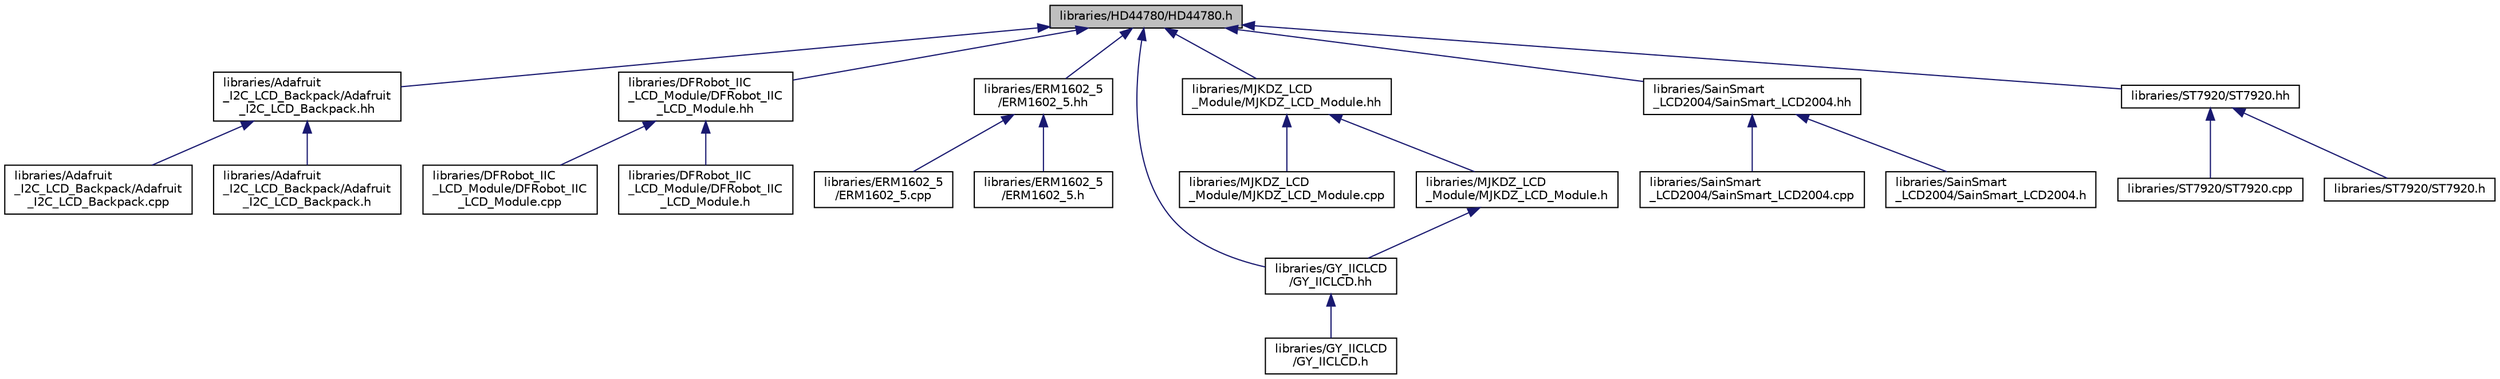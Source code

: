 digraph "libraries/HD44780/HD44780.h"
{
  edge [fontname="Helvetica",fontsize="10",labelfontname="Helvetica",labelfontsize="10"];
  node [fontname="Helvetica",fontsize="10",shape=record];
  Node1 [label="libraries/HD44780/HD44780.h",height=0.2,width=0.4,color="black", fillcolor="grey75", style="filled", fontcolor="black"];
  Node1 -> Node2 [dir="back",color="midnightblue",fontsize="10",style="solid",fontname="Helvetica"];
  Node2 [label="libraries/Adafruit\l_I2C_LCD_Backpack/Adafruit\l_I2C_LCD_Backpack.hh",height=0.2,width=0.4,color="black", fillcolor="white", style="filled",URL="$d7/d34/Adafruit__I2C__LCD__Backpack_8hh.html"];
  Node2 -> Node3 [dir="back",color="midnightblue",fontsize="10",style="solid",fontname="Helvetica"];
  Node3 [label="libraries/Adafruit\l_I2C_LCD_Backpack/Adafruit\l_I2C_LCD_Backpack.cpp",height=0.2,width=0.4,color="black", fillcolor="white", style="filled",URL="$d3/da6/Adafruit__I2C__LCD__Backpack_8cpp.html"];
  Node2 -> Node4 [dir="back",color="midnightblue",fontsize="10",style="solid",fontname="Helvetica"];
  Node4 [label="libraries/Adafruit\l_I2C_LCD_Backpack/Adafruit\l_I2C_LCD_Backpack.h",height=0.2,width=0.4,color="black", fillcolor="white", style="filled",URL="$d1/d9a/Adafruit__I2C__LCD__Backpack_8h.html"];
  Node1 -> Node5 [dir="back",color="midnightblue",fontsize="10",style="solid",fontname="Helvetica"];
  Node5 [label="libraries/DFRobot_IIC\l_LCD_Module/DFRobot_IIC\l_LCD_Module.hh",height=0.2,width=0.4,color="black", fillcolor="white", style="filled",URL="$d3/dea/DFRobot__IIC__LCD__Module_8hh.html"];
  Node5 -> Node6 [dir="back",color="midnightblue",fontsize="10",style="solid",fontname="Helvetica"];
  Node6 [label="libraries/DFRobot_IIC\l_LCD_Module/DFRobot_IIC\l_LCD_Module.cpp",height=0.2,width=0.4,color="black", fillcolor="white", style="filled",URL="$de/d76/DFRobot__IIC__LCD__Module_8cpp.html"];
  Node5 -> Node7 [dir="back",color="midnightblue",fontsize="10",style="solid",fontname="Helvetica"];
  Node7 [label="libraries/DFRobot_IIC\l_LCD_Module/DFRobot_IIC\l_LCD_Module.h",height=0.2,width=0.4,color="black", fillcolor="white", style="filled",URL="$df/ded/DFRobot__IIC__LCD__Module_8h.html"];
  Node1 -> Node8 [dir="back",color="midnightblue",fontsize="10",style="solid",fontname="Helvetica"];
  Node8 [label="libraries/ERM1602_5\l/ERM1602_5.hh",height=0.2,width=0.4,color="black", fillcolor="white", style="filled",URL="$d0/d86/ERM1602__5_8hh.html"];
  Node8 -> Node9 [dir="back",color="midnightblue",fontsize="10",style="solid",fontname="Helvetica"];
  Node9 [label="libraries/ERM1602_5\l/ERM1602_5.cpp",height=0.2,width=0.4,color="black", fillcolor="white", style="filled",URL="$dd/db6/ERM1602__5_8cpp.html"];
  Node8 -> Node10 [dir="back",color="midnightblue",fontsize="10",style="solid",fontname="Helvetica"];
  Node10 [label="libraries/ERM1602_5\l/ERM1602_5.h",height=0.2,width=0.4,color="black", fillcolor="white", style="filled",URL="$d5/d24/ERM1602__5_8h.html"];
  Node1 -> Node11 [dir="back",color="midnightblue",fontsize="10",style="solid",fontname="Helvetica"];
  Node11 [label="libraries/GY_IICLCD\l/GY_IICLCD.hh",height=0.2,width=0.4,color="black", fillcolor="white", style="filled",URL="$d9/da1/GY__IICLCD_8hh.html"];
  Node11 -> Node12 [dir="back",color="midnightblue",fontsize="10",style="solid",fontname="Helvetica"];
  Node12 [label="libraries/GY_IICLCD\l/GY_IICLCD.h",height=0.2,width=0.4,color="black", fillcolor="white", style="filled",URL="$d8/d37/GY__IICLCD_8h.html"];
  Node1 -> Node13 [dir="back",color="midnightblue",fontsize="10",style="solid",fontname="Helvetica"];
  Node13 [label="libraries/MJKDZ_LCD\l_Module/MJKDZ_LCD_Module.hh",height=0.2,width=0.4,color="black", fillcolor="white", style="filled",URL="$d4/db2/MJKDZ__LCD__Module_8hh.html"];
  Node13 -> Node14 [dir="back",color="midnightblue",fontsize="10",style="solid",fontname="Helvetica"];
  Node14 [label="libraries/MJKDZ_LCD\l_Module/MJKDZ_LCD_Module.cpp",height=0.2,width=0.4,color="black", fillcolor="white", style="filled",URL="$de/de6/MJKDZ__LCD__Module_8cpp.html"];
  Node13 -> Node15 [dir="back",color="midnightblue",fontsize="10",style="solid",fontname="Helvetica"];
  Node15 [label="libraries/MJKDZ_LCD\l_Module/MJKDZ_LCD_Module.h",height=0.2,width=0.4,color="black", fillcolor="white", style="filled",URL="$df/d27/MJKDZ__LCD__Module_8h.html"];
  Node15 -> Node11 [dir="back",color="midnightblue",fontsize="10",style="solid",fontname="Helvetica"];
  Node1 -> Node16 [dir="back",color="midnightblue",fontsize="10",style="solid",fontname="Helvetica"];
  Node16 [label="libraries/SainSmart\l_LCD2004/SainSmart_LCD2004.hh",height=0.2,width=0.4,color="black", fillcolor="white", style="filled",URL="$da/d71/SainSmart__LCD2004_8hh.html"];
  Node16 -> Node17 [dir="back",color="midnightblue",fontsize="10",style="solid",fontname="Helvetica"];
  Node17 [label="libraries/SainSmart\l_LCD2004/SainSmart_LCD2004.cpp",height=0.2,width=0.4,color="black", fillcolor="white", style="filled",URL="$d0/d97/SainSmart__LCD2004_8cpp.html"];
  Node16 -> Node18 [dir="back",color="midnightblue",fontsize="10",style="solid",fontname="Helvetica"];
  Node18 [label="libraries/SainSmart\l_LCD2004/SainSmart_LCD2004.h",height=0.2,width=0.4,color="black", fillcolor="white", style="filled",URL="$d3/dd1/SainSmart__LCD2004_8h.html"];
  Node1 -> Node19 [dir="back",color="midnightblue",fontsize="10",style="solid",fontname="Helvetica"];
  Node19 [label="libraries/ST7920/ST7920.hh",height=0.2,width=0.4,color="black", fillcolor="white", style="filled",URL="$d9/dea/ST7920_8hh.html"];
  Node19 -> Node20 [dir="back",color="midnightblue",fontsize="10",style="solid",fontname="Helvetica"];
  Node20 [label="libraries/ST7920/ST7920.cpp",height=0.2,width=0.4,color="black", fillcolor="white", style="filled",URL="$d7/dbf/ST7920_8cpp.html"];
  Node19 -> Node21 [dir="back",color="midnightblue",fontsize="10",style="solid",fontname="Helvetica"];
  Node21 [label="libraries/ST7920/ST7920.h",height=0.2,width=0.4,color="black", fillcolor="white", style="filled",URL="$d9/d49/ST7920_8h.html"];
}
